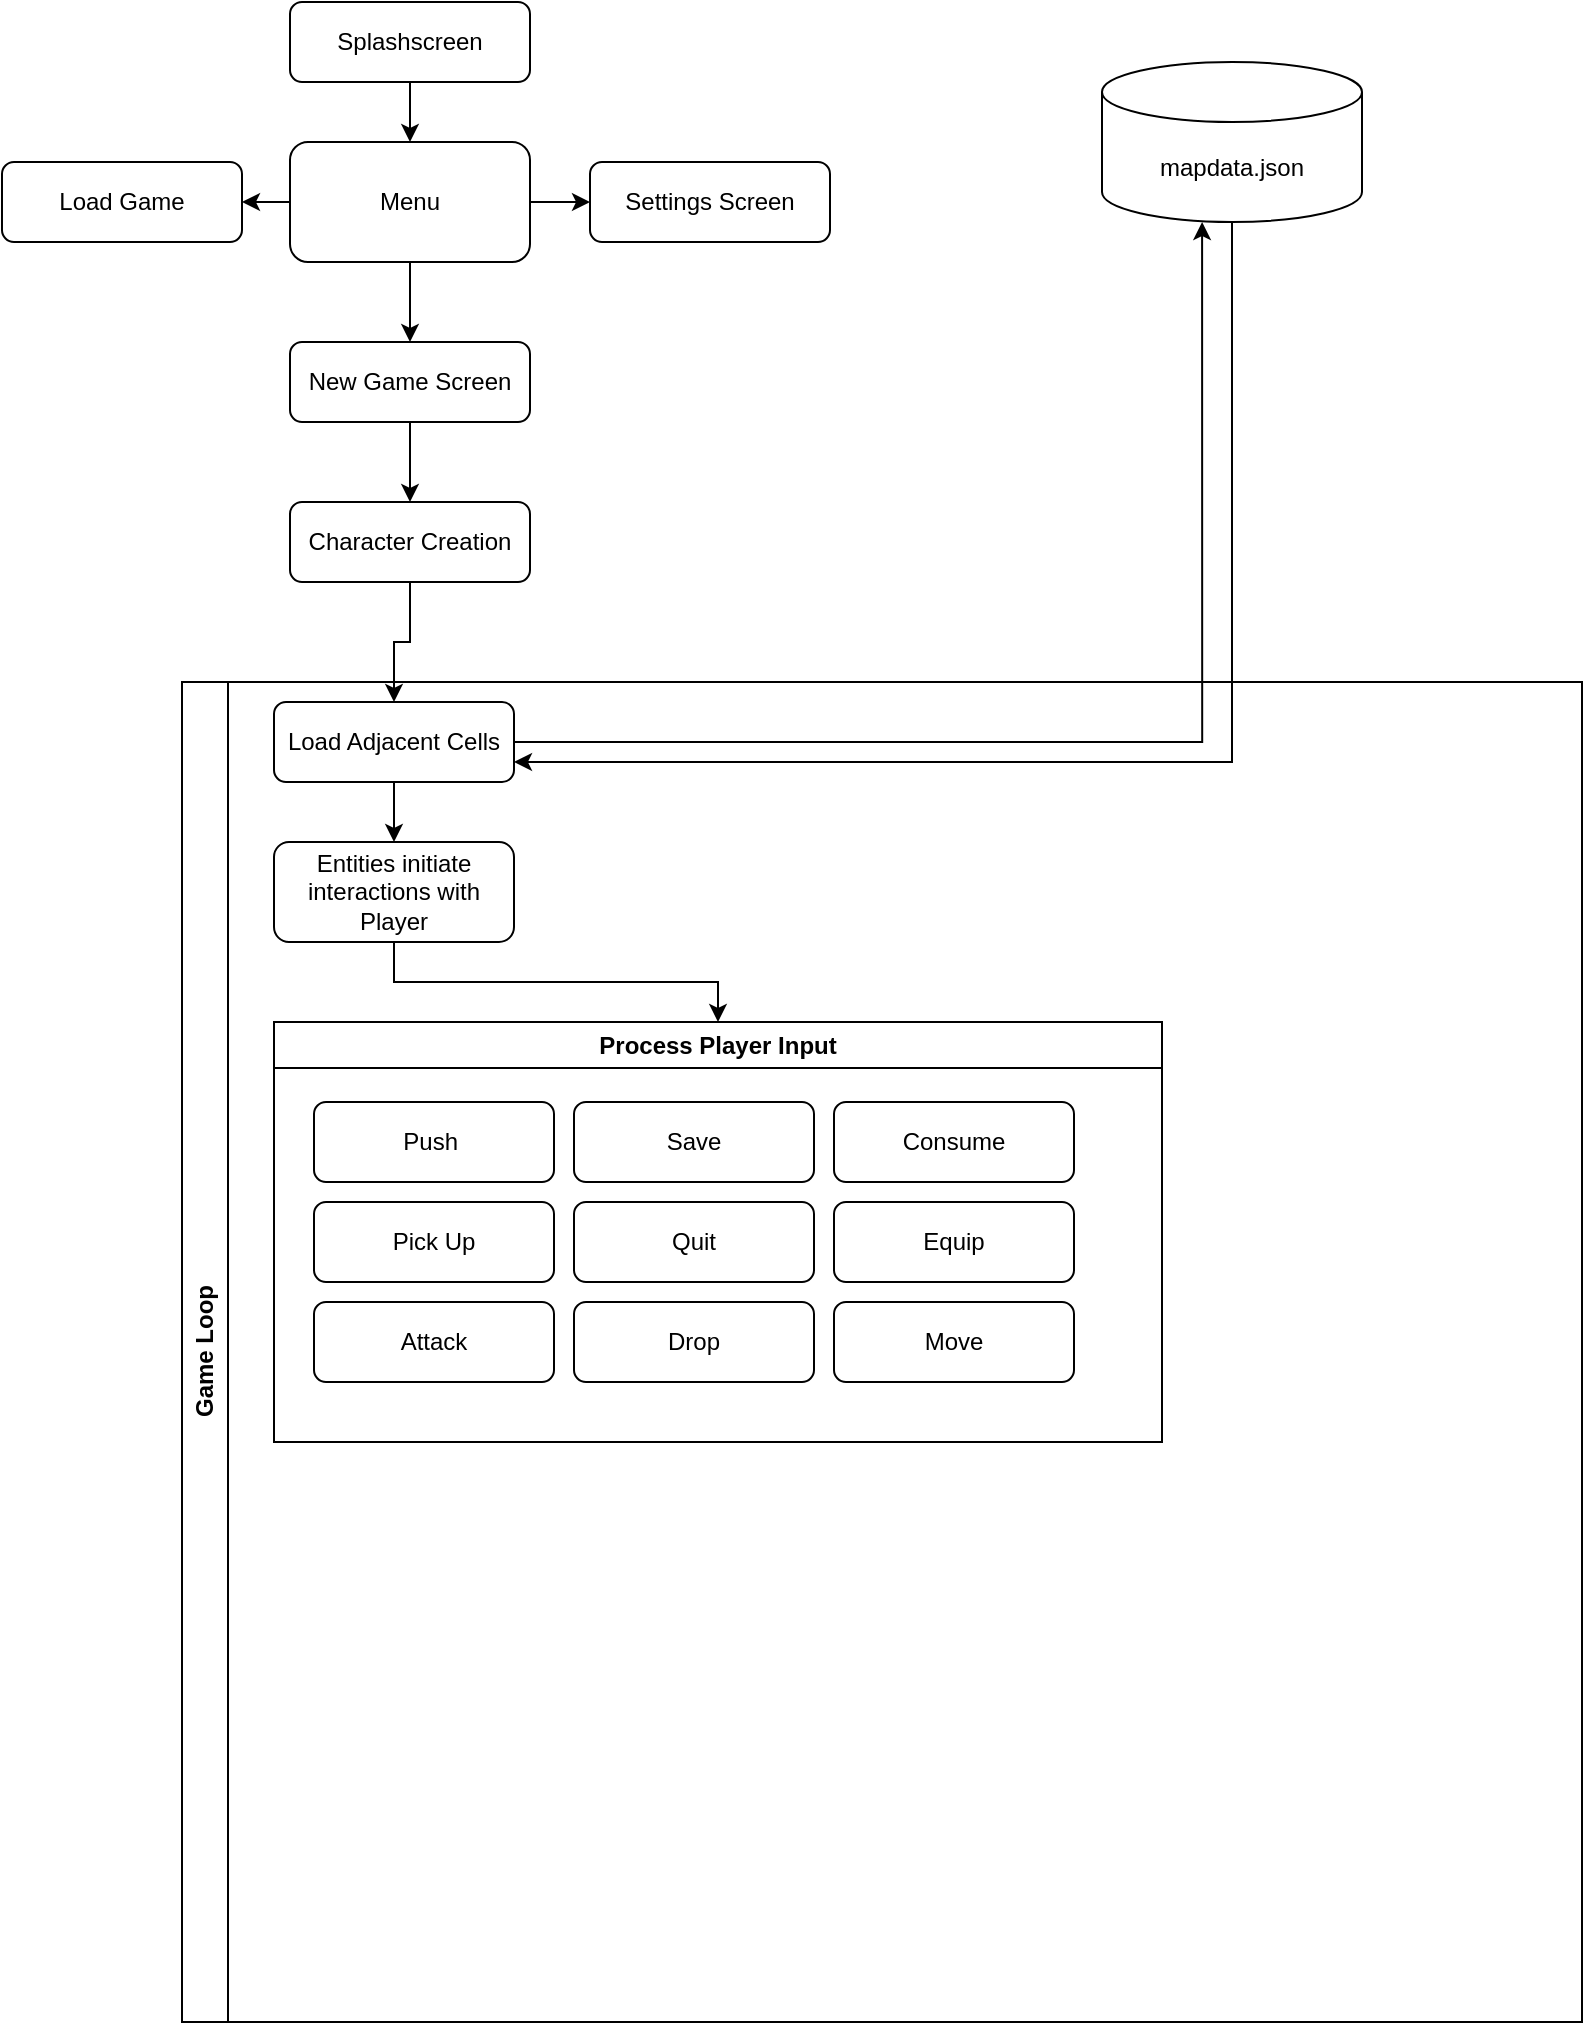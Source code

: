 <mxfile version="22.1.0" type="github">
  <diagram id="C5RBs43oDa-KdzZeNtuy" name="Page-1">
    <mxGraphModel dx="1434" dy="790" grid="1" gridSize="10" guides="1" tooltips="1" connect="1" arrows="1" fold="1" page="1" pageScale="1" pageWidth="2339" pageHeight="3300" math="0" shadow="0">
      <root>
        <mxCell id="WIyWlLk6GJQsqaUBKTNV-0" />
        <mxCell id="WIyWlLk6GJQsqaUBKTNV-1" parent="WIyWlLk6GJQsqaUBKTNV-0" />
        <mxCell id="a4BlHr8jtiAbjCi1IiiF-8" style="edgeStyle=orthogonalEdgeStyle;rounded=0;orthogonalLoop=1;jettySize=auto;html=1;exitX=0.5;exitY=1;exitDx=0;exitDy=0;" edge="1" parent="WIyWlLk6GJQsqaUBKTNV-1" source="WIyWlLk6GJQsqaUBKTNV-3" target="hMjTdxU6r06Hs33aJM2Q-0">
          <mxGeometry relative="1" as="geometry" />
        </mxCell>
        <mxCell id="WIyWlLk6GJQsqaUBKTNV-3" value="Splashscreen" style="rounded=1;whiteSpace=wrap;html=1;fontSize=12;glass=0;strokeWidth=1;shadow=0;" parent="WIyWlLk6GJQsqaUBKTNV-1" vertex="1">
          <mxGeometry x="144" width="120" height="40" as="geometry" />
        </mxCell>
        <mxCell id="a4BlHr8jtiAbjCi1IiiF-2" style="edgeStyle=orthogonalEdgeStyle;rounded=0;orthogonalLoop=1;jettySize=auto;html=1;exitX=0.5;exitY=1;exitDx=0;exitDy=0;entryX=0.5;entryY=0;entryDx=0;entryDy=0;" edge="1" parent="WIyWlLk6GJQsqaUBKTNV-1" source="hMjTdxU6r06Hs33aJM2Q-0" target="hMjTdxU6r06Hs33aJM2Q-2">
          <mxGeometry relative="1" as="geometry" />
        </mxCell>
        <mxCell id="a4BlHr8jtiAbjCi1IiiF-4" style="edgeStyle=orthogonalEdgeStyle;rounded=0;orthogonalLoop=1;jettySize=auto;html=1;exitX=1;exitY=0.5;exitDx=0;exitDy=0;entryX=0;entryY=0.5;entryDx=0;entryDy=0;" edge="1" parent="WIyWlLk6GJQsqaUBKTNV-1" source="hMjTdxU6r06Hs33aJM2Q-0" target="hMjTdxU6r06Hs33aJM2Q-1">
          <mxGeometry relative="1" as="geometry" />
        </mxCell>
        <mxCell id="a4BlHr8jtiAbjCi1IiiF-7" style="edgeStyle=orthogonalEdgeStyle;rounded=0;orthogonalLoop=1;jettySize=auto;html=1;exitX=0;exitY=0.5;exitDx=0;exitDy=0;entryX=1;entryY=0.5;entryDx=0;entryDy=0;" edge="1" parent="WIyWlLk6GJQsqaUBKTNV-1" source="hMjTdxU6r06Hs33aJM2Q-0" target="hMjTdxU6r06Hs33aJM2Q-3">
          <mxGeometry relative="1" as="geometry" />
        </mxCell>
        <mxCell id="hMjTdxU6r06Hs33aJM2Q-0" value="Menu" style="rounded=1;whiteSpace=wrap;html=1;" parent="WIyWlLk6GJQsqaUBKTNV-1" vertex="1">
          <mxGeometry x="144" y="70" width="120" height="60" as="geometry" />
        </mxCell>
        <mxCell id="hMjTdxU6r06Hs33aJM2Q-1" value="Settings Screen" style="rounded=1;whiteSpace=wrap;html=1;fontSize=12;glass=0;strokeWidth=1;shadow=0;" parent="WIyWlLk6GJQsqaUBKTNV-1" vertex="1">
          <mxGeometry x="294" y="80" width="120" height="40" as="geometry" />
        </mxCell>
        <mxCell id="a4BlHr8jtiAbjCi1IiiF-3" style="edgeStyle=orthogonalEdgeStyle;rounded=0;orthogonalLoop=1;jettySize=auto;html=1;exitX=0.5;exitY=1;exitDx=0;exitDy=0;entryX=0.5;entryY=0;entryDx=0;entryDy=0;" edge="1" parent="WIyWlLk6GJQsqaUBKTNV-1" source="hMjTdxU6r06Hs33aJM2Q-2" target="a4BlHr8jtiAbjCi1IiiF-1">
          <mxGeometry relative="1" as="geometry" />
        </mxCell>
        <mxCell id="hMjTdxU6r06Hs33aJM2Q-2" value="New Game Screen" style="rounded=1;whiteSpace=wrap;html=1;fontSize=12;glass=0;strokeWidth=1;shadow=0;" parent="WIyWlLk6GJQsqaUBKTNV-1" vertex="1">
          <mxGeometry x="144" y="170" width="120" height="40" as="geometry" />
        </mxCell>
        <mxCell id="hMjTdxU6r06Hs33aJM2Q-3" value="Load Game" style="rounded=1;whiteSpace=wrap;html=1;fontSize=12;glass=0;strokeWidth=1;shadow=0;" parent="WIyWlLk6GJQsqaUBKTNV-1" vertex="1">
          <mxGeometry y="80" width="120" height="40" as="geometry" />
        </mxCell>
        <mxCell id="a4BlHr8jtiAbjCi1IiiF-30" style="edgeStyle=orthogonalEdgeStyle;rounded=0;orthogonalLoop=1;jettySize=auto;html=1;exitX=0.5;exitY=1;exitDx=0;exitDy=0;entryX=0.5;entryY=0;entryDx=0;entryDy=0;" edge="1" parent="WIyWlLk6GJQsqaUBKTNV-1" source="a4BlHr8jtiAbjCi1IiiF-1" target="a4BlHr8jtiAbjCi1IiiF-11">
          <mxGeometry relative="1" as="geometry" />
        </mxCell>
        <mxCell id="a4BlHr8jtiAbjCi1IiiF-1" value="Character Creation" style="rounded=1;whiteSpace=wrap;html=1;fontSize=12;glass=0;strokeWidth=1;shadow=0;" vertex="1" parent="WIyWlLk6GJQsqaUBKTNV-1">
          <mxGeometry x="144" y="250" width="120" height="40" as="geometry" />
        </mxCell>
        <mxCell id="a4BlHr8jtiAbjCi1IiiF-10" value="Game Loop" style="swimlane;horizontal=0;whiteSpace=wrap;html=1;startSize=23;" vertex="1" parent="WIyWlLk6GJQsqaUBKTNV-1">
          <mxGeometry x="90" y="340" width="700" height="670" as="geometry" />
        </mxCell>
        <mxCell id="a4BlHr8jtiAbjCi1IiiF-31" style="edgeStyle=orthogonalEdgeStyle;rounded=0;orthogonalLoop=1;jettySize=auto;html=1;exitX=0.5;exitY=1;exitDx=0;exitDy=0;entryX=0.5;entryY=0;entryDx=0;entryDy=0;" edge="1" parent="a4BlHr8jtiAbjCi1IiiF-10" source="a4BlHr8jtiAbjCi1IiiF-11" target="a4BlHr8jtiAbjCi1IiiF-12">
          <mxGeometry relative="1" as="geometry" />
        </mxCell>
        <mxCell id="a4BlHr8jtiAbjCi1IiiF-11" value="Load Adjacent Cells" style="rounded=1;whiteSpace=wrap;html=1;fontSize=12;glass=0;strokeWidth=1;shadow=0;" vertex="1" parent="a4BlHr8jtiAbjCi1IiiF-10">
          <mxGeometry x="46" y="10" width="120" height="40" as="geometry" />
        </mxCell>
        <mxCell id="a4BlHr8jtiAbjCi1IiiF-32" style="edgeStyle=orthogonalEdgeStyle;rounded=0;orthogonalLoop=1;jettySize=auto;html=1;exitX=0.5;exitY=1;exitDx=0;exitDy=0;entryX=0.5;entryY=0;entryDx=0;entryDy=0;" edge="1" parent="a4BlHr8jtiAbjCi1IiiF-10" source="a4BlHr8jtiAbjCi1IiiF-12" target="a4BlHr8jtiAbjCi1IiiF-18">
          <mxGeometry relative="1" as="geometry" />
        </mxCell>
        <mxCell id="a4BlHr8jtiAbjCi1IiiF-12" value="Entities initiate interactions with Player" style="rounded=1;whiteSpace=wrap;html=1;fontSize=12;glass=0;strokeWidth=1;shadow=0;" vertex="1" parent="a4BlHr8jtiAbjCi1IiiF-10">
          <mxGeometry x="46" y="80" width="120" height="50" as="geometry" />
        </mxCell>
        <mxCell id="a4BlHr8jtiAbjCi1IiiF-18" value="Process Player Input" style="swimlane;whiteSpace=wrap;html=1;" vertex="1" parent="a4BlHr8jtiAbjCi1IiiF-10">
          <mxGeometry x="46" y="170" width="444" height="210" as="geometry" />
        </mxCell>
        <mxCell id="a4BlHr8jtiAbjCi1IiiF-19" value="Push&amp;nbsp;" style="rounded=1;whiteSpace=wrap;html=1;fontSize=12;glass=0;strokeWidth=1;shadow=0;" vertex="1" parent="a4BlHr8jtiAbjCi1IiiF-18">
          <mxGeometry x="20" y="40" width="120" height="40" as="geometry" />
        </mxCell>
        <mxCell id="a4BlHr8jtiAbjCi1IiiF-20" value="Pick Up" style="rounded=1;whiteSpace=wrap;html=1;fontSize=12;glass=0;strokeWidth=1;shadow=0;" vertex="1" parent="a4BlHr8jtiAbjCi1IiiF-18">
          <mxGeometry x="20" y="90" width="120" height="40" as="geometry" />
        </mxCell>
        <mxCell id="a4BlHr8jtiAbjCi1IiiF-21" value="Attack" style="rounded=1;whiteSpace=wrap;html=1;fontSize=12;glass=0;strokeWidth=1;shadow=0;" vertex="1" parent="a4BlHr8jtiAbjCi1IiiF-18">
          <mxGeometry x="20" y="140" width="120" height="40" as="geometry" />
        </mxCell>
        <mxCell id="a4BlHr8jtiAbjCi1IiiF-24" value="Save" style="rounded=1;whiteSpace=wrap;html=1;fontSize=12;glass=0;strokeWidth=1;shadow=0;" vertex="1" parent="a4BlHr8jtiAbjCi1IiiF-18">
          <mxGeometry x="150" y="40" width="120" height="40" as="geometry" />
        </mxCell>
        <mxCell id="a4BlHr8jtiAbjCi1IiiF-25" value="Quit" style="rounded=1;whiteSpace=wrap;html=1;fontSize=12;glass=0;strokeWidth=1;shadow=0;" vertex="1" parent="a4BlHr8jtiAbjCi1IiiF-18">
          <mxGeometry x="150" y="90" width="120" height="40" as="geometry" />
        </mxCell>
        <mxCell id="a4BlHr8jtiAbjCi1IiiF-26" value="Drop" style="rounded=1;whiteSpace=wrap;html=1;fontSize=12;glass=0;strokeWidth=1;shadow=0;" vertex="1" parent="a4BlHr8jtiAbjCi1IiiF-18">
          <mxGeometry x="150" y="140" width="120" height="40" as="geometry" />
        </mxCell>
        <mxCell id="a4BlHr8jtiAbjCi1IiiF-27" value="Consume" style="rounded=1;whiteSpace=wrap;html=1;fontSize=12;glass=0;strokeWidth=1;shadow=0;" vertex="1" parent="a4BlHr8jtiAbjCi1IiiF-18">
          <mxGeometry x="280" y="40" width="120" height="40" as="geometry" />
        </mxCell>
        <mxCell id="a4BlHr8jtiAbjCi1IiiF-28" value="Equip" style="rounded=1;whiteSpace=wrap;html=1;fontSize=12;glass=0;strokeWidth=1;shadow=0;" vertex="1" parent="a4BlHr8jtiAbjCi1IiiF-18">
          <mxGeometry x="280" y="90" width="120" height="40" as="geometry" />
        </mxCell>
        <mxCell id="a4BlHr8jtiAbjCi1IiiF-29" value="Move" style="rounded=1;whiteSpace=wrap;html=1;fontSize=12;glass=0;strokeWidth=1;shadow=0;" vertex="1" parent="a4BlHr8jtiAbjCi1IiiF-18">
          <mxGeometry x="280" y="140" width="120" height="40" as="geometry" />
        </mxCell>
        <mxCell id="a4BlHr8jtiAbjCi1IiiF-35" style="edgeStyle=orthogonalEdgeStyle;rounded=0;orthogonalLoop=1;jettySize=auto;html=1;exitX=0.5;exitY=1;exitDx=0;exitDy=0;exitPerimeter=0;entryX=1;entryY=0.75;entryDx=0;entryDy=0;" edge="1" parent="WIyWlLk6GJQsqaUBKTNV-1" source="a4BlHr8jtiAbjCi1IiiF-33" target="a4BlHr8jtiAbjCi1IiiF-11">
          <mxGeometry relative="1" as="geometry" />
        </mxCell>
        <mxCell id="a4BlHr8jtiAbjCi1IiiF-33" value="mapdata.json" style="shape=cylinder3;whiteSpace=wrap;html=1;boundedLbl=1;backgroundOutline=1;size=15;" vertex="1" parent="WIyWlLk6GJQsqaUBKTNV-1">
          <mxGeometry x="550" y="30" width="130" height="80" as="geometry" />
        </mxCell>
        <mxCell id="a4BlHr8jtiAbjCi1IiiF-34" style="edgeStyle=orthogonalEdgeStyle;rounded=0;orthogonalLoop=1;jettySize=auto;html=1;exitX=1;exitY=0.5;exitDx=0;exitDy=0;entryX=0.385;entryY=1;entryDx=0;entryDy=0;entryPerimeter=0;" edge="1" parent="WIyWlLk6GJQsqaUBKTNV-1" source="a4BlHr8jtiAbjCi1IiiF-11" target="a4BlHr8jtiAbjCi1IiiF-33">
          <mxGeometry relative="1" as="geometry" />
        </mxCell>
      </root>
    </mxGraphModel>
  </diagram>
</mxfile>

